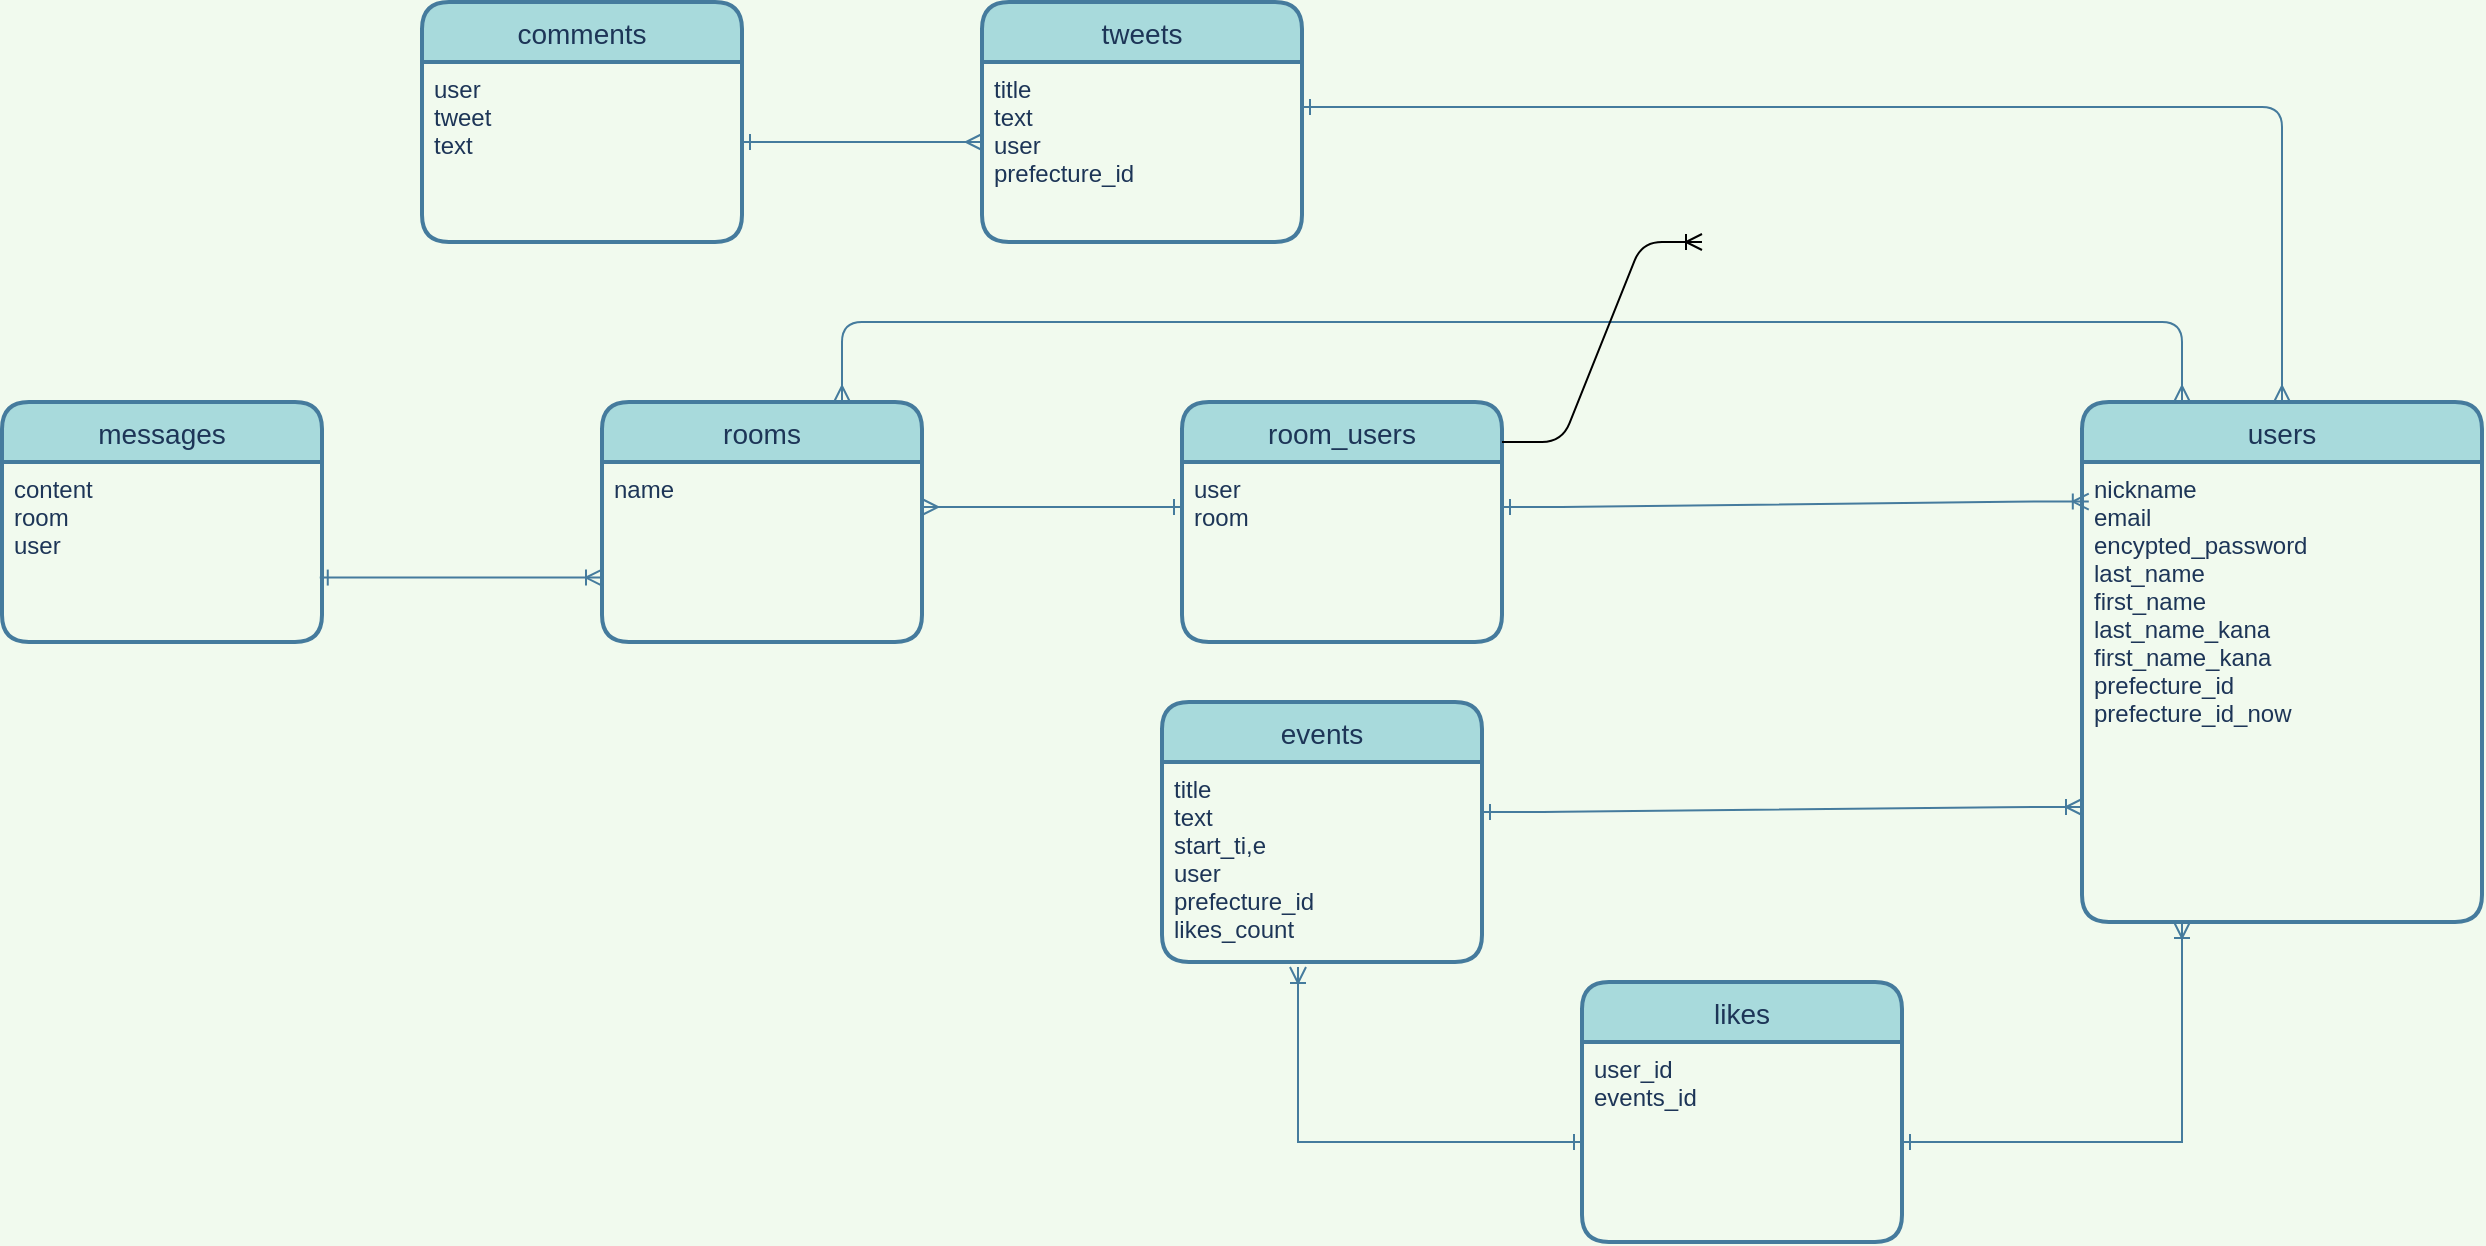 <mxfile version="14.2.4" type="embed">
    <diagram id="R75GsA7irvYbrp7RZlxS" name="ページ1">
        <mxGraphModel dx="1522" dy="1117" grid="1" gridSize="10" guides="1" tooltips="1" connect="1" arrows="1" fold="1" page="1" pageScale="1" pageWidth="1100" pageHeight="850" background="#F1FAEE" math="0" shadow="0">
            <root>
                <mxCell id="0"/>
                <mxCell id="1" parent="0"/>
                <mxCell id="2" value="comments" style="swimlane;childLayout=stackLayout;horizontal=1;startSize=30;horizontalStack=0;fontSize=14;fontStyle=0;strokeWidth=2;resizeParent=0;resizeLast=1;shadow=0;dashed=0;align=center;rounded=1;fillColor=#A8DADC;strokeColor=#457B9D;fontColor=#1D3557;" parent="1" vertex="1">
                    <mxGeometry x="-320" y="-230" width="160" height="120" as="geometry"/>
                </mxCell>
                <mxCell id="3" value="user&#10;tweet&#10;text&#10;" style="align=left;strokeColor=none;fillColor=none;spacingLeft=4;fontSize=12;verticalAlign=top;resizable=0;rotatable=0;part=1;rounded=1;fontColor=#1D3557;" parent="2" vertex="1">
                    <mxGeometry y="30" width="160" height="90" as="geometry"/>
                </mxCell>
                <mxCell id="4" value="users" style="swimlane;childLayout=stackLayout;horizontal=1;startSize=30;horizontalStack=0;fontSize=14;fontStyle=0;strokeWidth=2;resizeParent=0;resizeLast=1;shadow=0;dashed=0;align=center;rounded=1;fillColor=#A8DADC;strokeColor=#457B9D;fontColor=#1D3557;" parent="1" vertex="1">
                    <mxGeometry x="510" y="-30" width="200" height="260" as="geometry"/>
                </mxCell>
                <mxCell id="5" value="nickname&#10;email&#10;encypted_password&#10;last_name&#10;first_name&#10;last_name_kana&#10;first_name_kana&#10;prefecture_id&#10;prefecture_id_now&#10;" style="align=left;strokeColor=none;fillColor=none;spacingLeft=4;fontSize=12;verticalAlign=top;resizable=0;rotatable=0;part=1;rounded=1;fontColor=#1D3557;" parent="4" vertex="1">
                    <mxGeometry y="30" width="200" height="230" as="geometry"/>
                </mxCell>
                <mxCell id="6" value="tweets" style="swimlane;childLayout=stackLayout;horizontal=1;startSize=30;horizontalStack=0;fontSize=14;fontStyle=0;strokeWidth=2;resizeParent=0;resizeLast=1;shadow=0;dashed=0;align=center;rounded=1;fillColor=#A8DADC;strokeColor=#457B9D;fontColor=#1D3557;" parent="1" vertex="1">
                    <mxGeometry x="-40" y="-230" width="160" height="120" as="geometry"/>
                </mxCell>
                <mxCell id="7" value="title&#10;text&#10;user&#10;prefecture_id" style="align=left;strokeColor=none;fillColor=none;spacingLeft=4;fontSize=12;verticalAlign=top;resizable=0;rotatable=0;part=1;rounded=1;fontColor=#1D3557;" parent="6" vertex="1">
                    <mxGeometry y="30" width="160" height="90" as="geometry"/>
                </mxCell>
                <mxCell id="63" style="edgeStyle=orthogonalEdgeStyle;rounded=1;orthogonalLoop=1;jettySize=auto;html=1;exitX=0.25;exitY=0;exitDx=0;exitDy=0;startArrow=ERmany;startFill=0;endArrow=ERmany;endFill=0;entryX=0.75;entryY=0;entryDx=0;entryDy=0;labelBackgroundColor=#F1FAEE;strokeColor=#457B9D;fontColor=#1D3557;" parent="1" source="4" target="8" edge="1">
                    <mxGeometry relative="1" as="geometry">
                        <mxPoint x="570" y="-70.0" as="sourcePoint"/>
                        <Array as="points">
                            <mxPoint x="560" y="-70"/>
                            <mxPoint x="-110" y="-70"/>
                        </Array>
                    </mxGeometry>
                </mxCell>
                <mxCell id="8" value="rooms" style="swimlane;childLayout=stackLayout;horizontal=1;startSize=30;horizontalStack=0;fontSize=14;fontStyle=0;strokeWidth=2;resizeParent=0;resizeLast=1;shadow=0;dashed=0;align=center;rounded=1;fillColor=#A8DADC;strokeColor=#457B9D;fontColor=#1D3557;" parent="1" vertex="1">
                    <mxGeometry x="-230" y="-30" width="160" height="120" as="geometry"/>
                </mxCell>
                <mxCell id="9" value="name" style="align=left;strokeColor=none;fillColor=none;spacingLeft=4;fontSize=12;verticalAlign=top;resizable=0;rotatable=0;part=1;rounded=1;fontColor=#1D3557;" parent="8" vertex="1">
                    <mxGeometry y="30" width="160" height="90" as="geometry"/>
                </mxCell>
                <mxCell id="10" value="events" style="swimlane;childLayout=stackLayout;horizontal=1;startSize=30;horizontalStack=0;fontSize=14;fontStyle=0;strokeWidth=2;resizeParent=0;resizeLast=1;shadow=0;dashed=0;align=center;rounded=1;fillColor=#A8DADC;strokeColor=#457B9D;fontColor=#1D3557;" parent="1" vertex="1">
                    <mxGeometry x="50" y="120" width="160" height="130" as="geometry"/>
                </mxCell>
                <mxCell id="11" value="title&#10;text&#10;start_ti,e&#10;user&#10;prefecture_id&#10;likes_count" style="align=left;strokeColor=none;fillColor=none;spacingLeft=4;fontSize=12;verticalAlign=top;resizable=0;rotatable=0;part=1;rounded=1;fontColor=#1D3557;" parent="10" vertex="1">
                    <mxGeometry y="30" width="160" height="100" as="geometry"/>
                </mxCell>
                <mxCell id="12" value="messages" style="swimlane;childLayout=stackLayout;horizontal=1;startSize=30;horizontalStack=0;fontSize=14;fontStyle=0;strokeWidth=2;resizeParent=0;resizeLast=1;shadow=0;dashed=0;align=center;rounded=1;fillColor=#A8DADC;strokeColor=#457B9D;fontColor=#1D3557;" parent="1" vertex="1">
                    <mxGeometry x="-530" y="-30" width="160" height="120" as="geometry"/>
                </mxCell>
                <mxCell id="13" value="content&#10;room&#10;user" style="align=left;strokeColor=none;fillColor=none;spacingLeft=4;fontSize=12;verticalAlign=top;resizable=0;rotatable=0;part=1;rounded=1;fontColor=#1D3557;" parent="12" vertex="1">
                    <mxGeometry y="30" width="160" height="90" as="geometry"/>
                </mxCell>
                <mxCell id="14" value="room_users" style="swimlane;childLayout=stackLayout;horizontal=1;startSize=30;horizontalStack=0;fontSize=14;fontStyle=0;strokeWidth=2;resizeParent=0;resizeLast=1;shadow=0;dashed=0;align=center;rounded=1;fillColor=#A8DADC;strokeColor=#457B9D;fontColor=#1D3557;" parent="1" vertex="1">
                    <mxGeometry x="60" y="-30" width="160" height="120" as="geometry"/>
                </mxCell>
                <mxCell id="15" value="user&#10;room" style="align=left;strokeColor=none;fillColor=none;spacingLeft=4;fontSize=12;verticalAlign=top;resizable=0;rotatable=0;part=1;rounded=1;fontColor=#1D3557;" parent="14" vertex="1">
                    <mxGeometry y="30" width="160" height="90" as="geometry"/>
                </mxCell>
                <mxCell id="43" value="" style="edgeStyle=entityRelationEdgeStyle;fontSize=12;html=1;endArrow=ERmany;startArrow=ERone;startFill=0;labelBackgroundColor=#F1FAEE;strokeColor=#457B9D;fontColor=#1D3557;" parent="1" edge="1">
                    <mxGeometry width="100" height="100" relative="1" as="geometry">
                        <mxPoint x="-160" y="-160" as="sourcePoint"/>
                        <mxPoint x="-40" y="-160" as="targetPoint"/>
                    </mxGeometry>
                </mxCell>
                <mxCell id="44" value="" style="edgeStyle=entityRelationEdgeStyle;fontSize=12;html=1;endArrow=ERoneToMany;entryX=0;entryY=0.642;entryDx=0;entryDy=0;exitX=0.993;exitY=0.642;exitDx=0;exitDy=0;exitPerimeter=0;startArrow=ERone;startFill=0;labelBackgroundColor=#F1FAEE;strokeColor=#457B9D;fontColor=#1D3557;entryPerimeter=0;" parent="1" source="13" edge="1" target="9">
                    <mxGeometry width="100" height="100" relative="1" as="geometry">
                        <mxPoint x="-140" y="400" as="sourcePoint"/>
                        <mxPoint x="-230" y="195" as="targetPoint"/>
                    </mxGeometry>
                </mxCell>
                <mxCell id="47" value="" style="edgeStyle=entityRelationEdgeStyle;fontSize=12;html=1;endArrow=ERoneToMany;entryX=0.017;entryY=0.086;entryDx=0;entryDy=0;entryPerimeter=0;exitX=1;exitY=0.25;exitDx=0;exitDy=0;startArrow=ERone;startFill=0;labelBackgroundColor=#F1FAEE;strokeColor=#457B9D;fontColor=#1D3557;" parent="1" source="15" target="5" edge="1">
                    <mxGeometry width="100" height="100" relative="1" as="geometry">
                        <mxPoint x="400" y="40" as="sourcePoint"/>
                        <mxPoint x="500" y="-60" as="targetPoint"/>
                    </mxGeometry>
                </mxCell>
                <mxCell id="48" value="" style="edgeStyle=entityRelationEdgeStyle;fontSize=12;html=1;endArrow=ERoneToMany;entryX=0;entryY=0.75;entryDx=0;entryDy=0;exitX=1;exitY=0.25;exitDx=0;exitDy=0;startArrow=ERone;startFill=0;labelBackgroundColor=#F1FAEE;strokeColor=#457B9D;fontColor=#1D3557;" parent="1" source="11" target="5" edge="1">
                    <mxGeometry width="100" height="100" relative="1" as="geometry">
                        <mxPoint x="400" y="170" as="sourcePoint"/>
                        <mxPoint x="510" y="120" as="targetPoint"/>
                    </mxGeometry>
                </mxCell>
                <mxCell id="61" style="edgeStyle=orthogonalEdgeStyle;rounded=1;orthogonalLoop=1;jettySize=auto;html=1;exitX=1;exitY=0.25;exitDx=0;exitDy=0;entryX=0.5;entryY=0;entryDx=0;entryDy=0;startArrow=ERone;startFill=0;endArrow=ERmany;endFill=0;labelBackgroundColor=#F1FAEE;strokeColor=#457B9D;fontColor=#1D3557;" parent="1" source="7" target="4" edge="1">
                    <mxGeometry relative="1" as="geometry"/>
                </mxCell>
                <mxCell id="64" style="edgeStyle=orthogonalEdgeStyle;rounded=1;orthogonalLoop=1;jettySize=auto;html=1;exitX=1;exitY=0.25;exitDx=0;exitDy=0;entryX=0;entryY=0.25;entryDx=0;entryDy=0;startArrow=ERmany;startFill=0;endArrow=ERone;endFill=0;labelBackgroundColor=#F1FAEE;strokeColor=#457B9D;fontColor=#1D3557;" parent="1" source="9" target="15" edge="1">
                    <mxGeometry relative="1" as="geometry"/>
                </mxCell>
                <mxCell id="67" value="" style="edgeStyle=entityRelationEdgeStyle;fontSize=12;html=1;endArrow=ERoneToMany;" parent="1" edge="1">
                    <mxGeometry width="100" height="100" relative="1" as="geometry">
                        <mxPoint x="220" y="-10" as="sourcePoint"/>
                        <mxPoint x="320" y="-110" as="targetPoint"/>
                    </mxGeometry>
                </mxCell>
                <mxCell id="70" style="edgeStyle=orthogonalEdgeStyle;rounded=0;orthogonalLoop=1;jettySize=auto;html=1;strokeColor=#457B9D;startArrow=ERone;startFill=0;endArrow=ERoneToMany;endFill=0;entryX=0.794;entryY=1.027;entryDx=0;entryDy=0;entryPerimeter=0;" parent="1" target="11" edge="1">
                    <mxGeometry relative="1" as="geometry">
                        <mxPoint x="170" y="320" as="targetPoint"/>
                    </mxGeometry>
                </mxCell>
                <mxCell id="71" value="likes" style="swimlane;childLayout=stackLayout;horizontal=1;startSize=30;horizontalStack=0;fontSize=14;fontStyle=0;strokeWidth=2;resizeParent=0;resizeLast=1;shadow=0;dashed=0;align=center;rounded=1;fillColor=#A8DADC;strokeColor=#457B9D;fontColor=#1D3557;" vertex="1" parent="1">
                    <mxGeometry x="260" y="260" width="160" height="130" as="geometry"/>
                </mxCell>
                <mxCell id="72" value="user_id&#10;events_id" style="align=left;strokeColor=none;fillColor=none;spacingLeft=4;fontSize=12;verticalAlign=top;resizable=0;rotatable=0;part=1;rounded=1;fontColor=#1D3557;" vertex="1" parent="71">
                    <mxGeometry y="30" width="160" height="100" as="geometry"/>
                </mxCell>
                <mxCell id="73" style="edgeStyle=orthogonalEdgeStyle;rounded=0;orthogonalLoop=1;jettySize=auto;html=1;strokeColor=#457B9D;entryX=0.25;entryY=1;entryDx=0;entryDy=0;endArrow=ERoneToMany;endFill=0;startArrow=ERone;startFill=0;" edge="1" parent="1" source="72" target="5">
                    <mxGeometry relative="1" as="geometry">
                        <mxPoint x="520.0" y="330" as="targetPoint"/>
                    </mxGeometry>
                </mxCell>
                <mxCell id="74" style="edgeStyle=orthogonalEdgeStyle;rounded=0;orthogonalLoop=1;jettySize=auto;html=1;entryX=0.425;entryY=1.025;entryDx=0;entryDy=0;entryPerimeter=0;strokeColor=#457B9D;endArrow=ERoneToMany;endFill=0;startArrow=ERone;startFill=0;" edge="1" parent="1" source="72" target="11">
                    <mxGeometry relative="1" as="geometry"/>
                </mxCell>
            </root>
        </mxGraphModel>
    </diagram>
</mxfile>